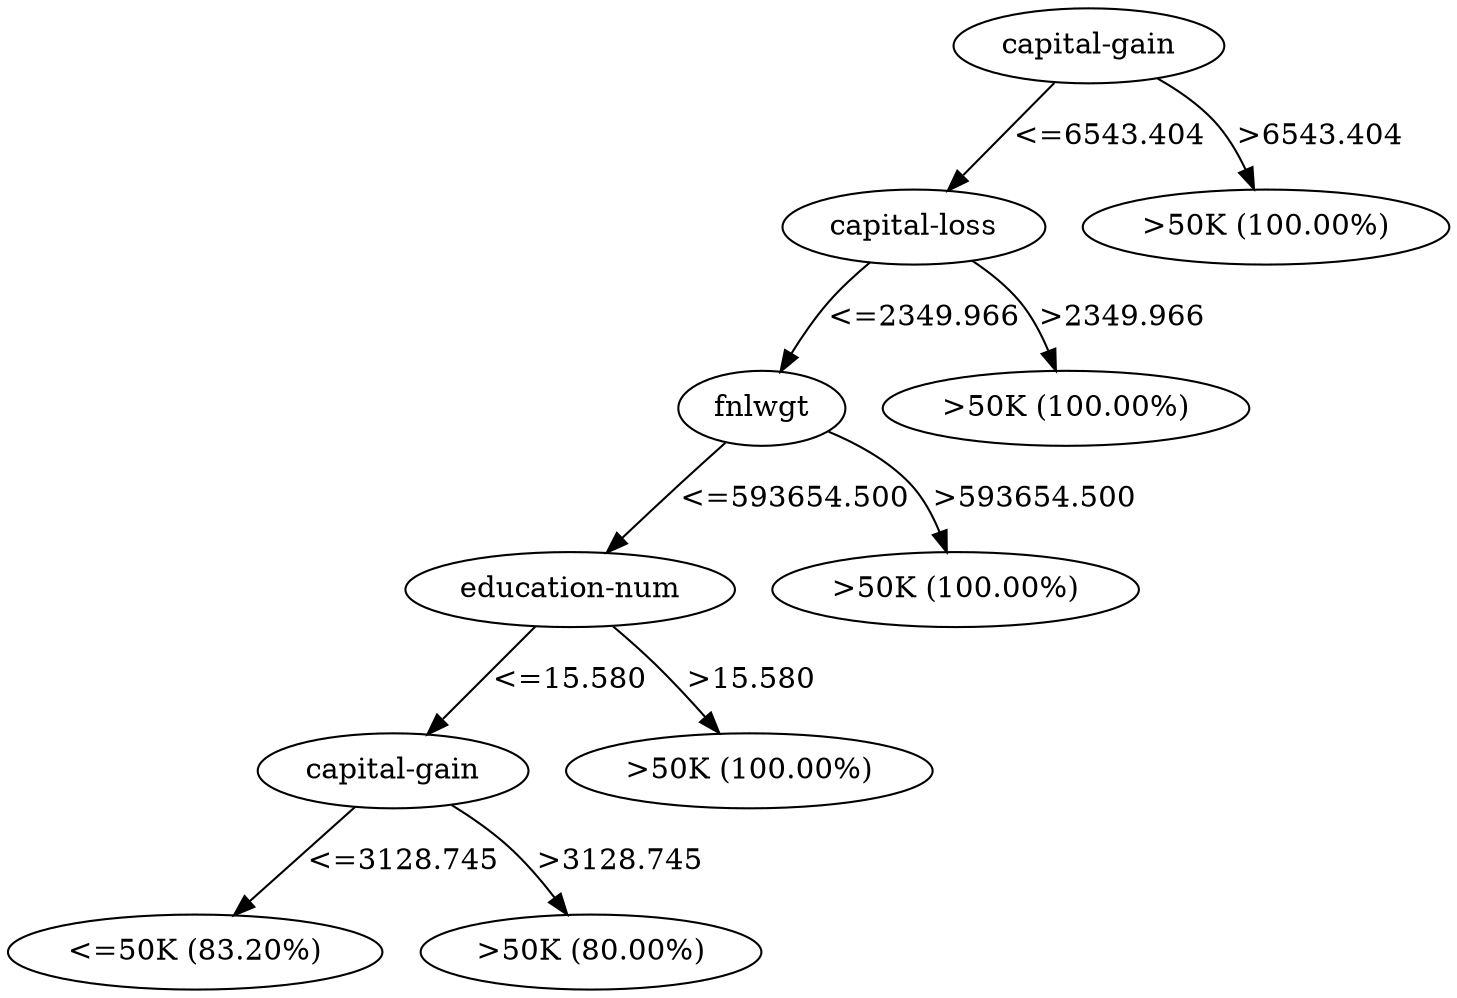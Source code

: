 digraph G {
"bg==" [ shape=oval label="capital-gain"]
"bg==" -> "bi0w" [ label="<=6543.404" ]
"bi0w" [ shape=oval label="capital-loss"]
"bi0w" -> "bi0wLTA=" [ label="<=2349.966" ]
"bi0wLTA=" [ shape=oval label="fnlwgt"]
"bi0wLTA=" -> "bi0wLTAtMA==" [ label="<=593654.500" ]
"bi0wLTAtMA==" [ shape=oval label="education-num"]
"bi0wLTAtMA==" -> "bi0wLTAtMC0w" [ label="<=15.580" ]
"bi0wLTAtMC0w" [ shape=oval label="capital-gain"]
"bi0wLTAtMC0w" -> "bi0wLTAtMC0wLTA=" [ label="<=3128.745" ]
"bi0wLTAtMC0wLTA=" [ shape=oval label="<=50K (83.20%)"]
"bi0wLTAtMC0w" -> "bi0wLTAtMC0wLTE=" [ label=">3128.745" ]
"bi0wLTAtMC0wLTE=" [ shape=oval label=">50K (80.00%)"]
"bi0wLTAtMA==" -> "bi0wLTAtMC0x" [ label=">15.580" ]
"bi0wLTAtMC0x" [ shape=oval label=">50K (100.00%)"]
"bi0wLTA=" -> "bi0wLTAtMQ==" [ label=">593654.500" ]
"bi0wLTAtMQ==" [ shape=oval label=">50K (100.00%)"]
"bi0w" -> "bi0wLTE=" [ label=">2349.966" ]
"bi0wLTE=" [ shape=oval label=">50K (100.00%)"]
"bg==" -> "bi0x" [ label=">6543.404" ]
"bi0x" [ shape=oval label=">50K (100.00%)"]
}
